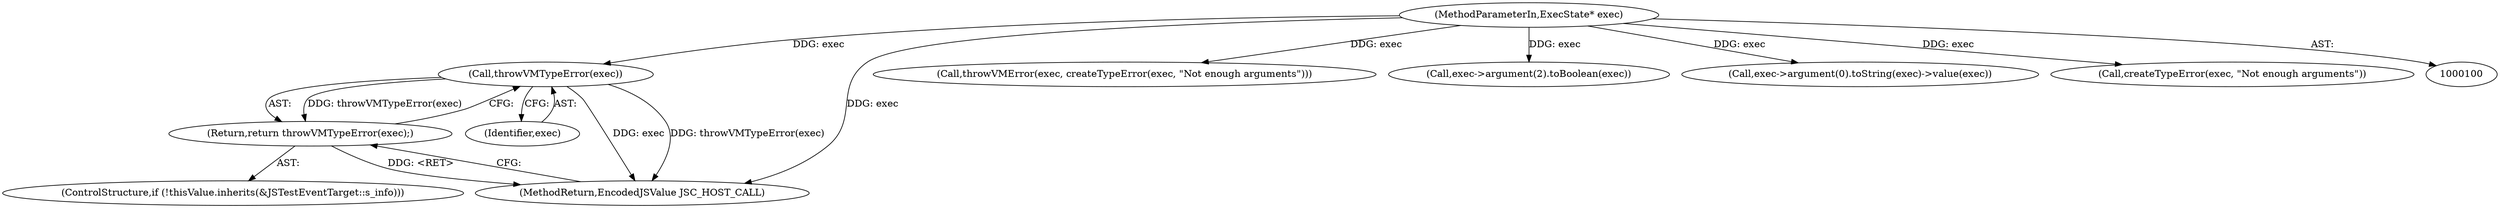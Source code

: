 digraph "0_Chrome_b944f670bb7a8a919daac497a4ea0536c954c201_15@pointer" {
"1000113" [label="(Call,throwVMTypeError(exec))"];
"1000101" [label="(MethodParameterIn,ExecState* exec)"];
"1000112" [label="(Return,return throwVMTypeError(exec);)"];
"1000114" [label="(Identifier,exec)"];
"1000158" [label="(MethodReturn,EncodedJSValue JSC_HOST_CALL)"];
"1000113" [label="(Call,throwVMTypeError(exec))"];
"1000132" [label="(Call,throwVMError(exec, createTypeError(exec, \"Not enough arguments\")))"];
"1000107" [label="(ControlStructure,if (!thisValue.inherits(&JSTestEventTarget::s_info)))"];
"1000153" [label="(Call,exec->argument(2).toBoolean(exec))"];
"1000112" [label="(Return,return throwVMTypeError(exec);)"];
"1000101" [label="(MethodParameterIn,ExecState* exec)"];
"1000150" [label="(Call,exec->argument(0).toString(exec)->value(exec))"];
"1000134" [label="(Call,createTypeError(exec, \"Not enough arguments\"))"];
"1000113" -> "1000112"  [label="AST: "];
"1000113" -> "1000114"  [label="CFG: "];
"1000114" -> "1000113"  [label="AST: "];
"1000112" -> "1000113"  [label="CFG: "];
"1000113" -> "1000158"  [label="DDG: exec"];
"1000113" -> "1000158"  [label="DDG: throwVMTypeError(exec)"];
"1000113" -> "1000112"  [label="DDG: throwVMTypeError(exec)"];
"1000101" -> "1000113"  [label="DDG: exec"];
"1000101" -> "1000100"  [label="AST: "];
"1000101" -> "1000158"  [label="DDG: exec"];
"1000101" -> "1000132"  [label="DDG: exec"];
"1000101" -> "1000134"  [label="DDG: exec"];
"1000101" -> "1000150"  [label="DDG: exec"];
"1000101" -> "1000153"  [label="DDG: exec"];
"1000112" -> "1000107"  [label="AST: "];
"1000158" -> "1000112"  [label="CFG: "];
"1000112" -> "1000158"  [label="DDG: <RET>"];
}
